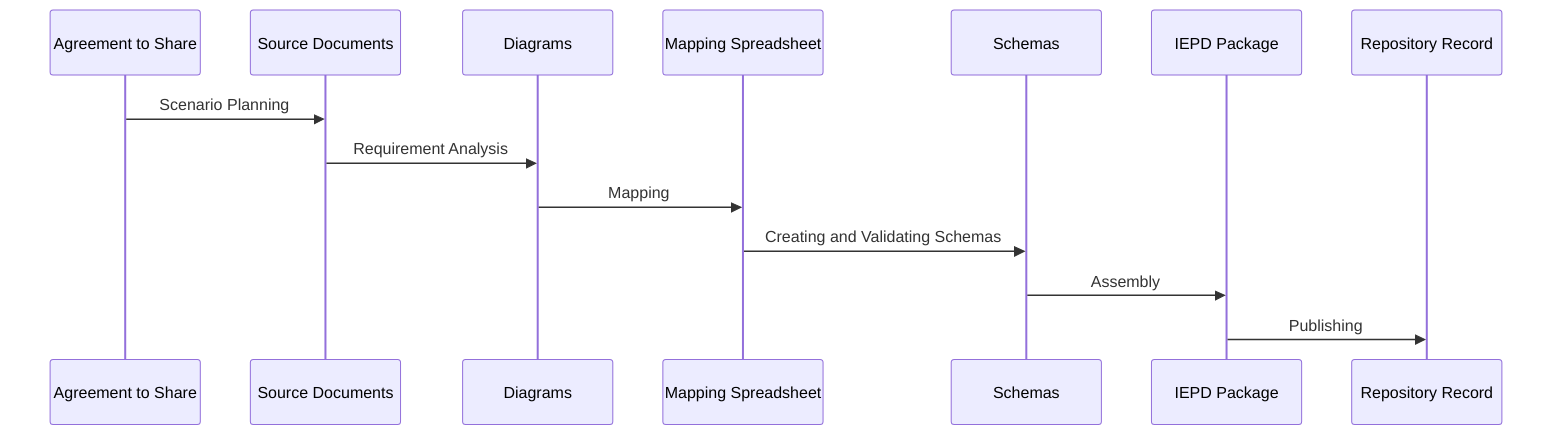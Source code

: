sequenceDiagram
	Agreement to Share ->> Source Documents: Scenario Planning
	Source Documents ->> Diagrams: Requirement Analysis
	Diagrams ->> Mapping Spreadsheet: Mapping
	Mapping Spreadsheet ->> Schemas: Creating and Validating Schemas
	Schemas ->> IEPD Package: Assembly
	IEPD Package ->> Repository Record: Publishing